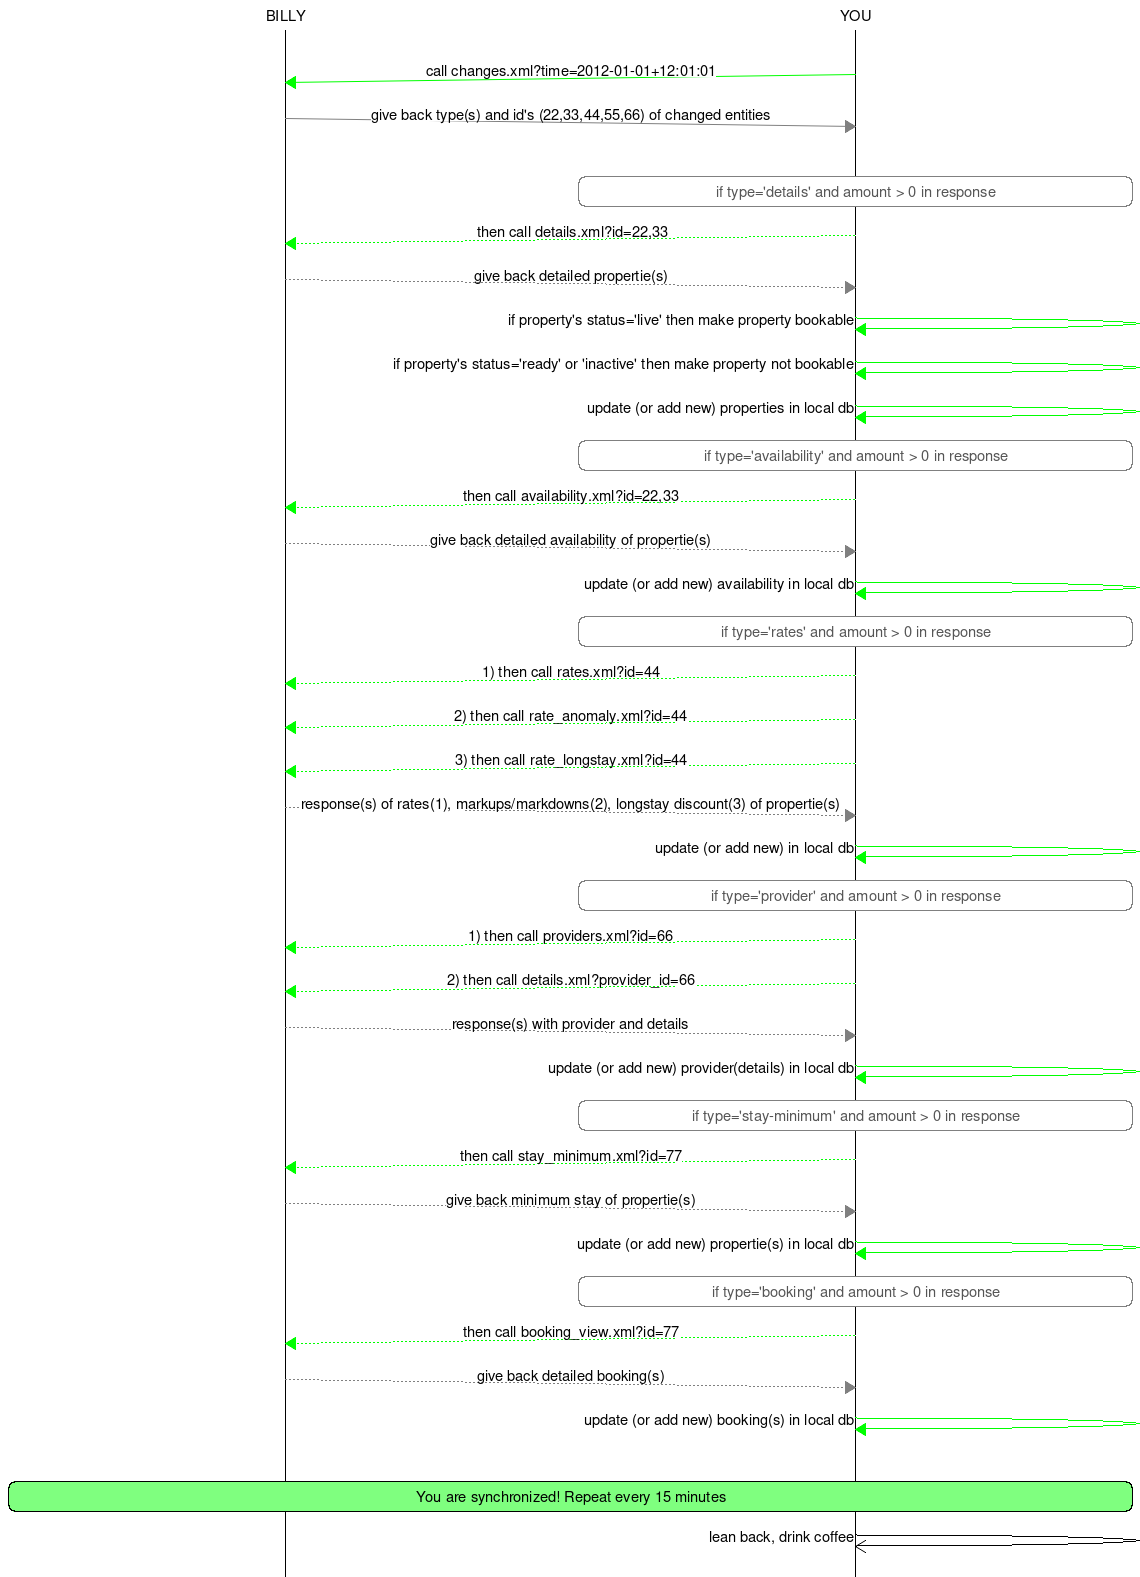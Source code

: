 # found on
# http://leon.work.billydev.com/projects/billypds.core/tools/doc/sequence/
msc {
   hscale="1.9",  arcgradient="8";
   # The entities
   BILLY,YOU;


   # Small gap before the boxes
   |||;

   # some arrows
   YOU=>BILLY     [ label = "call changes.xml?time=2012-01-01+12:01:01", linecolor="green"  ];
   YOU<=BILLY     [ label = "give back type(s) and id's (22,33,44,55,66) of changed entities", linecolor="gray"  ];
   |||;
   YOU rbox YOU   [ linecolor="gray", textcolor="#555555", label = "if type='details' and amount > 0 in response" ];
   YOU>>BILLY     [ label = " then call details.xml?id=22,33", linecolor="green"  ];
   YOU<<BILLY     [ label = "give back detailed propertie(s)", linecolor="gray" ];
   YOU<=YOU       [ label = "if property's status='live' then make property bookable", linecolor="green"  ];
   YOU<=YOU       [ label = "if property's status='ready' or 'inactive' then make property not bookable", linecolor="green"  ];
   YOU<=YOU       [ label = "update (or add new) properties in local db", linecolor="green"  ];
   YOU rbox YOU   [ linecolor="gray", textcolor="#555555",  label = "if type='availability' and amount > 0 in response" ];
   YOU>>BILLY     [ label = "then call availability.xml?id=22,33", linecolor="green"  ];
   YOU<<BILLY     [ label = "give back detailed availability of propertie(s)", linecolor="gray" ];
   YOU<=YOU       [ label = "update (or add new) availability in local db", linecolor="green"  ];
   YOU rbox YOU   [ linecolor="gray", textcolor="#555555",  label = "if type='rates' and amount > 0 in response" ];
   YOU>>BILLY     [ label = "1) then call rates.xml?id=44", linecolor="green"  ];
   YOU>>BILLY     [ label = "2) then call rate_anomaly.xml?id=44", linecolor="green"  ];
   YOU>>BILLY     [ label = "3) then call rate_longstay.xml?id=44", linecolor="green"  ];
   YOU<<BILLY     [ label = "response(s) of rates(1), markups/markdowns(2), longstay discount(3) of propertie(s)", linecolor="gray" ];
   YOU<=YOU       [ label = "update (or add new) in local db", linecolor="green"  ];
   YOU rbox YOU   [ linecolor="gray", textcolor="#555555",  label = "if type='provider' and amount > 0 in response" ];
   YOU>>BILLY     [ label = "1) then call providers.xml?id=66", linecolor="green"  ];
   YOU>>BILLY     [ label = "2) then call details.xml?provider_id=66", linecolor="green"  ];
   YOU<<BILLY     [ label = "response(s) with provider and details", linecolor="gray" ];
   YOU<=YOU       [ label = "update (or add new) provider(details) in local db", linecolor="green"  ];
   YOU rbox YOU   [ linecolor="gray", textcolor="#555555",  label = "if type='stay-minimum' and amount > 0 in response" ];
   YOU>>BILLY     [ label = "then call stay_minimum.xml?id=77", linecolor="green"  ];
   YOU<<BILLY     [ label = "give back minimum stay of propertie(s)", linecolor="gray" ];
   YOU<=YOU       [ label = "update (or add new) propertie(s) in local db", linecolor="green"  ];
   YOU rbox YOU   [ linecolor="gray", textcolor="#555555",  label = "if type='booking' and amount > 0 in response" ];
   YOU>>BILLY     [ label = "then call booking_view.xml?id=77", linecolor="green"  ];
   YOU<<BILLY     [ label = "give back detailed booking(s)", linecolor="gray" ];
   YOU<=YOU       [ label = "update (or add new) booking(s) in local db", linecolor="green"  ];
   |||;
   BILLY rbox YOU [ label="You are synchronized! Repeat every 15 minutes", textbgcolour="#7fff7f" ];
   YOU=>>YOU      [ label = "lean back, drink coffee" ];
   
}

# ** = status 'live'     = boekbaar, alle content aviable
#             'ready'    = niet boekbaar,content maar nog niet avaiable / boekbaar
#             'inactive' = niet boekbaar, 
#
